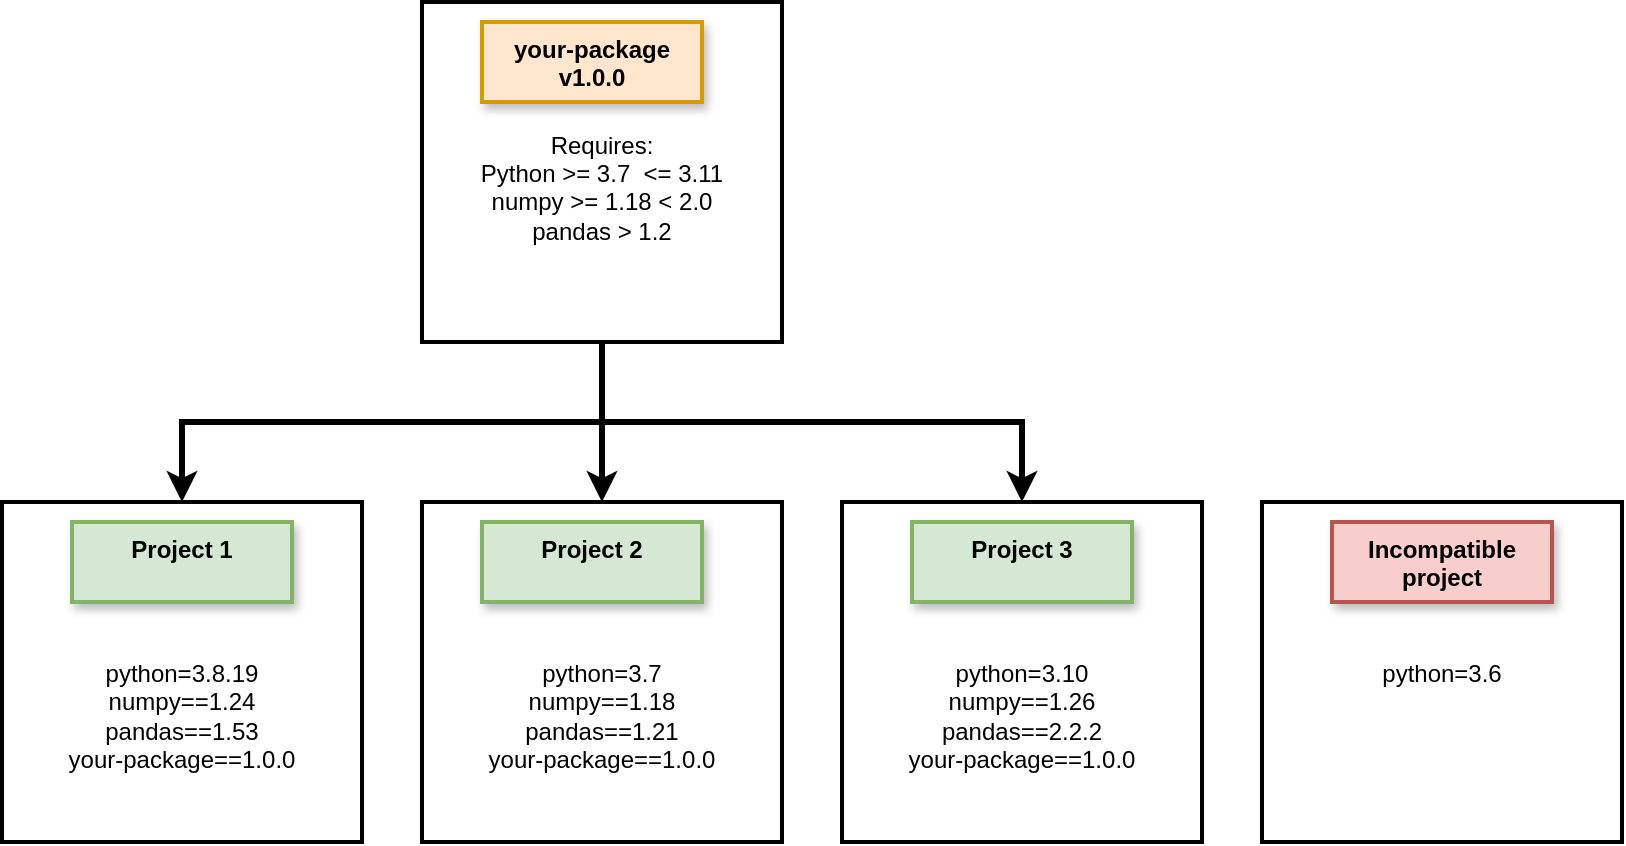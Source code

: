 <mxfile version="24.5.4" type="device">
  <diagram name="Page-1" id="_NGZ6Zvq45jVciO4eiLn">
    <mxGraphModel dx="1434" dy="2341" grid="1" gridSize="10" guides="1" tooltips="1" connect="1" arrows="1" fold="1" page="1" pageScale="1" pageWidth="1169" pageHeight="1654" math="0" shadow="0">
      <root>
        <mxCell id="0" />
        <mxCell id="1" parent="0" />
        <mxCell id="i-MEir7v6SuMnobHPEUq-23" value="&#xa;&#xa;&#xa;&#xa;&#xa;python=3.8.19&#xa;numpy==1.24&#xa;pandas==1.53&#xa;your-package==1.0.0 &#xa;" style="whiteSpace=wrap;strokeWidth=2;verticalAlign=top;" vertex="1" parent="1">
          <mxGeometry x="100" y="80" width="180" height="170" as="geometry" />
        </mxCell>
        <mxCell id="i-MEir7v6SuMnobHPEUq-19" value="Project 1" style="whiteSpace=wrap;strokeWidth=2;verticalAlign=top;fontStyle=1;shadow=1;fillColor=#d5e8d4;strokeColor=#82b366;" vertex="1" parent="1">
          <mxGeometry x="135" y="90" width="110" height="40" as="geometry" />
        </mxCell>
        <mxCell id="i-MEir7v6SuMnobHPEUq-24" value="&#xa;&#xa;&#xa;&#xa;&#xa;python=3.7&#xa;numpy==1.18&#xa;pandas==1.21&#xa;your-package==1.0.0 &#xa;" style="whiteSpace=wrap;strokeWidth=2;verticalAlign=top;" vertex="1" parent="1">
          <mxGeometry x="310" y="80" width="180" height="170" as="geometry" />
        </mxCell>
        <mxCell id="i-MEir7v6SuMnobHPEUq-25" value="Project 2" style="whiteSpace=wrap;strokeWidth=2;verticalAlign=top;fontStyle=1;shadow=1;fillColor=#d5e8d4;strokeColor=#82b366;" vertex="1" parent="1">
          <mxGeometry x="340" y="90" width="110" height="40" as="geometry" />
        </mxCell>
        <mxCell id="i-MEir7v6SuMnobHPEUq-26" value="&#xa;&#xa;&#xa;&#xa;&#xa;python=3.10&#xa;numpy==1.26&#xa;pandas==2.2.2&#xa;your-package==1.0.0 &#xa;" style="whiteSpace=wrap;strokeWidth=2;verticalAlign=top;" vertex="1" parent="1">
          <mxGeometry x="520" y="80" width="180" height="170" as="geometry" />
        </mxCell>
        <mxCell id="i-MEir7v6SuMnobHPEUq-27" value="Project 3" style="whiteSpace=wrap;strokeWidth=2;verticalAlign=top;fontStyle=1;shadow=1;fillColor=#d5e8d4;strokeColor=#82b366;" vertex="1" parent="1">
          <mxGeometry x="555" y="90" width="110" height="40" as="geometry" />
        </mxCell>
        <mxCell id="i-MEir7v6SuMnobHPEUq-31" style="edgeStyle=orthogonalEdgeStyle;rounded=0;orthogonalLoop=1;jettySize=auto;html=1;exitX=0.5;exitY=1;exitDx=0;exitDy=0;entryX=0.5;entryY=0;entryDx=0;entryDy=0;strokeWidth=3;" edge="1" parent="1" source="i-MEir7v6SuMnobHPEUq-28" target="i-MEir7v6SuMnobHPEUq-23">
          <mxGeometry relative="1" as="geometry" />
        </mxCell>
        <mxCell id="i-MEir7v6SuMnobHPEUq-32" style="edgeStyle=orthogonalEdgeStyle;rounded=0;orthogonalLoop=1;jettySize=auto;html=1;exitX=0.5;exitY=1;exitDx=0;exitDy=0;entryX=0.5;entryY=0;entryDx=0;entryDy=0;strokeWidth=3;" edge="1" parent="1" source="i-MEir7v6SuMnobHPEUq-28" target="i-MEir7v6SuMnobHPEUq-24">
          <mxGeometry relative="1" as="geometry" />
        </mxCell>
        <mxCell id="i-MEir7v6SuMnobHPEUq-33" style="edgeStyle=orthogonalEdgeStyle;rounded=0;orthogonalLoop=1;jettySize=auto;html=1;entryX=0.5;entryY=0;entryDx=0;entryDy=0;exitX=0.5;exitY=1;exitDx=0;exitDy=0;strokeWidth=3;" edge="1" parent="1" source="i-MEir7v6SuMnobHPEUq-28" target="i-MEir7v6SuMnobHPEUq-26">
          <mxGeometry relative="1" as="geometry" />
        </mxCell>
        <mxCell id="i-MEir7v6SuMnobHPEUq-28" value="&#xa;&#xa;&#xa;&#xa;Requires:&#xa;Python &gt;= 3.7  &lt;= 3.11&#xa;numpy &gt;= 1.18 &lt; 2.0&#xa;pandas &gt; 1.2" style="whiteSpace=wrap;strokeWidth=2;verticalAlign=top;" vertex="1" parent="1">
          <mxGeometry x="310" y="-170" width="180" height="170" as="geometry" />
        </mxCell>
        <mxCell id="i-MEir7v6SuMnobHPEUq-29" value="your-package&#xa;v1.0.0&#xa;" style="whiteSpace=wrap;strokeWidth=2;verticalAlign=top;fontStyle=1;shadow=1;fillColor=#ffe6cc;strokeColor=#d79b00;" vertex="1" parent="1">
          <mxGeometry x="340" y="-160" width="110" height="40" as="geometry" />
        </mxCell>
        <mxCell id="i-MEir7v6SuMnobHPEUq-34" value="&#xa;&#xa;&#xa;&#xa;&#xa;python=3.6&#xa;" style="whiteSpace=wrap;strokeWidth=2;verticalAlign=top;" vertex="1" parent="1">
          <mxGeometry x="730" y="80" width="180" height="170" as="geometry" />
        </mxCell>
        <mxCell id="i-MEir7v6SuMnobHPEUq-35" value="Incompatible project" style="whiteSpace=wrap;strokeWidth=2;verticalAlign=top;fontStyle=1;shadow=1;fillColor=#f8cecc;strokeColor=#b85450;" vertex="1" parent="1">
          <mxGeometry x="765" y="90" width="110" height="40" as="geometry" />
        </mxCell>
      </root>
    </mxGraphModel>
  </diagram>
</mxfile>
